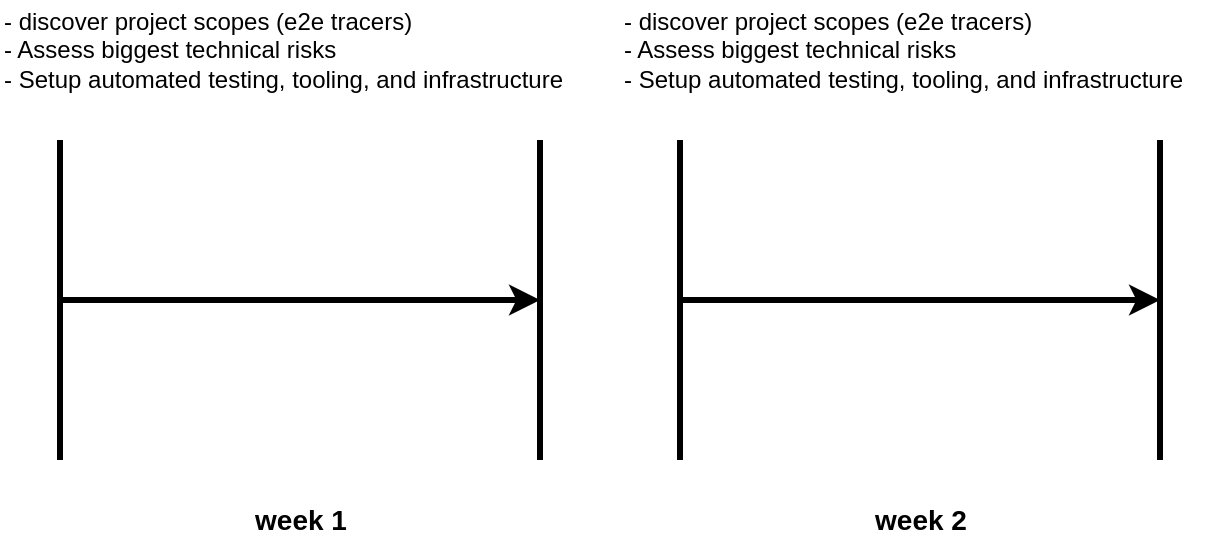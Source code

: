 <mxfile version="14.1.8" type="device"><diagram id="NxOy9XSIEj0oPdGyQOiU" name="Page-1"><mxGraphModel dx="538" dy="315" grid="1" gridSize="10" guides="1" tooltips="1" connect="1" arrows="1" fold="1" page="1" pageScale="1" pageWidth="1600" pageHeight="900" math="0" shadow="0"><root><mxCell id="0"/><mxCell id="1" parent="0"/><mxCell id="1OnR_VjuGT_xUofKxZ0c-1" value="" style="endArrow=none;html=1;strokeWidth=3;" edge="1" parent="1"><mxGeometry width="50" height="50" relative="1" as="geometry"><mxPoint x="160" y="400" as="sourcePoint"/><mxPoint x="160" y="240" as="targetPoint"/><Array as="points"><mxPoint x="160" y="330"/></Array></mxGeometry></mxCell><mxCell id="1OnR_VjuGT_xUofKxZ0c-2" value="" style="endArrow=none;html=1;strokeWidth=3;" edge="1" parent="1"><mxGeometry width="50" height="50" relative="1" as="geometry"><mxPoint x="400" y="400" as="sourcePoint"/><mxPoint x="400" y="240" as="targetPoint"/><Array as="points"><mxPoint x="400" y="330"/></Array></mxGeometry></mxCell><mxCell id="1OnR_VjuGT_xUofKxZ0c-6" value="week 1" style="text;html=1;align=center;verticalAlign=middle;resizable=0;points=[];autosize=1;fontSize=14;fontStyle=1" vertex="1" parent="1"><mxGeometry x="250" y="420" width="60" height="20" as="geometry"/></mxCell><mxCell id="1OnR_VjuGT_xUofKxZ0c-7" value="" style="endArrow=classic;html=1;strokeWidth=3;" edge="1" parent="1"><mxGeometry width="50" height="50" relative="1" as="geometry"><mxPoint x="160" y="320" as="sourcePoint"/><mxPoint x="400" y="320" as="targetPoint"/></mxGeometry></mxCell><mxCell id="1OnR_VjuGT_xUofKxZ0c-8" value="&lt;div&gt;&lt;span&gt;- discover project scopes (e2e tracers)&lt;/span&gt;&lt;/div&gt;&lt;div&gt;&lt;span&gt;- Assess biggest technical risks&lt;/span&gt;&lt;/div&gt;&lt;div&gt;&lt;span&gt;- Setup automated testing, tooling, and infrastructure&lt;/span&gt;&lt;/div&gt;" style="text;html=1;align=left;verticalAlign=middle;resizable=0;points=[];autosize=1;" vertex="1" parent="1"><mxGeometry x="130" y="170" width="300" height="50" as="geometry"/></mxCell><mxCell id="1OnR_VjuGT_xUofKxZ0c-9" value="" style="endArrow=none;html=1;strokeWidth=3;" edge="1" parent="1"><mxGeometry width="50" height="50" relative="1" as="geometry"><mxPoint x="470" y="400" as="sourcePoint"/><mxPoint x="470" y="240" as="targetPoint"/><Array as="points"><mxPoint x="470" y="330"/></Array></mxGeometry></mxCell><mxCell id="1OnR_VjuGT_xUofKxZ0c-10" value="" style="endArrow=none;html=1;strokeWidth=3;" edge="1" parent="1"><mxGeometry width="50" height="50" relative="1" as="geometry"><mxPoint x="710" y="400" as="sourcePoint"/><mxPoint x="710" y="240" as="targetPoint"/><Array as="points"><mxPoint x="710" y="330"/></Array></mxGeometry></mxCell><mxCell id="1OnR_VjuGT_xUofKxZ0c-11" value="week 2" style="text;html=1;align=center;verticalAlign=middle;resizable=0;points=[];autosize=1;fontSize=14;fontStyle=1" vertex="1" parent="1"><mxGeometry x="560" y="420" width="60" height="20" as="geometry"/></mxCell><mxCell id="1OnR_VjuGT_xUofKxZ0c-12" value="" style="endArrow=classic;html=1;strokeWidth=3;" edge="1" parent="1"><mxGeometry width="50" height="50" relative="1" as="geometry"><mxPoint x="470" y="320" as="sourcePoint"/><mxPoint x="710" y="320" as="targetPoint"/></mxGeometry></mxCell><mxCell id="1OnR_VjuGT_xUofKxZ0c-13" value="&lt;div&gt;&lt;span&gt;- discover project scopes (e2e tracers)&lt;/span&gt;&lt;/div&gt;&lt;div&gt;&lt;span&gt;- Assess biggest technical risks&lt;/span&gt;&lt;/div&gt;&lt;div&gt;&lt;span&gt;- Setup automated testing, tooling, and infrastructure&lt;/span&gt;&lt;/div&gt;" style="text;html=1;align=left;verticalAlign=middle;resizable=0;points=[];autosize=1;" vertex="1" parent="1"><mxGeometry x="440" y="170" width="300" height="50" as="geometry"/></mxCell></root></mxGraphModel></diagram></mxfile>
